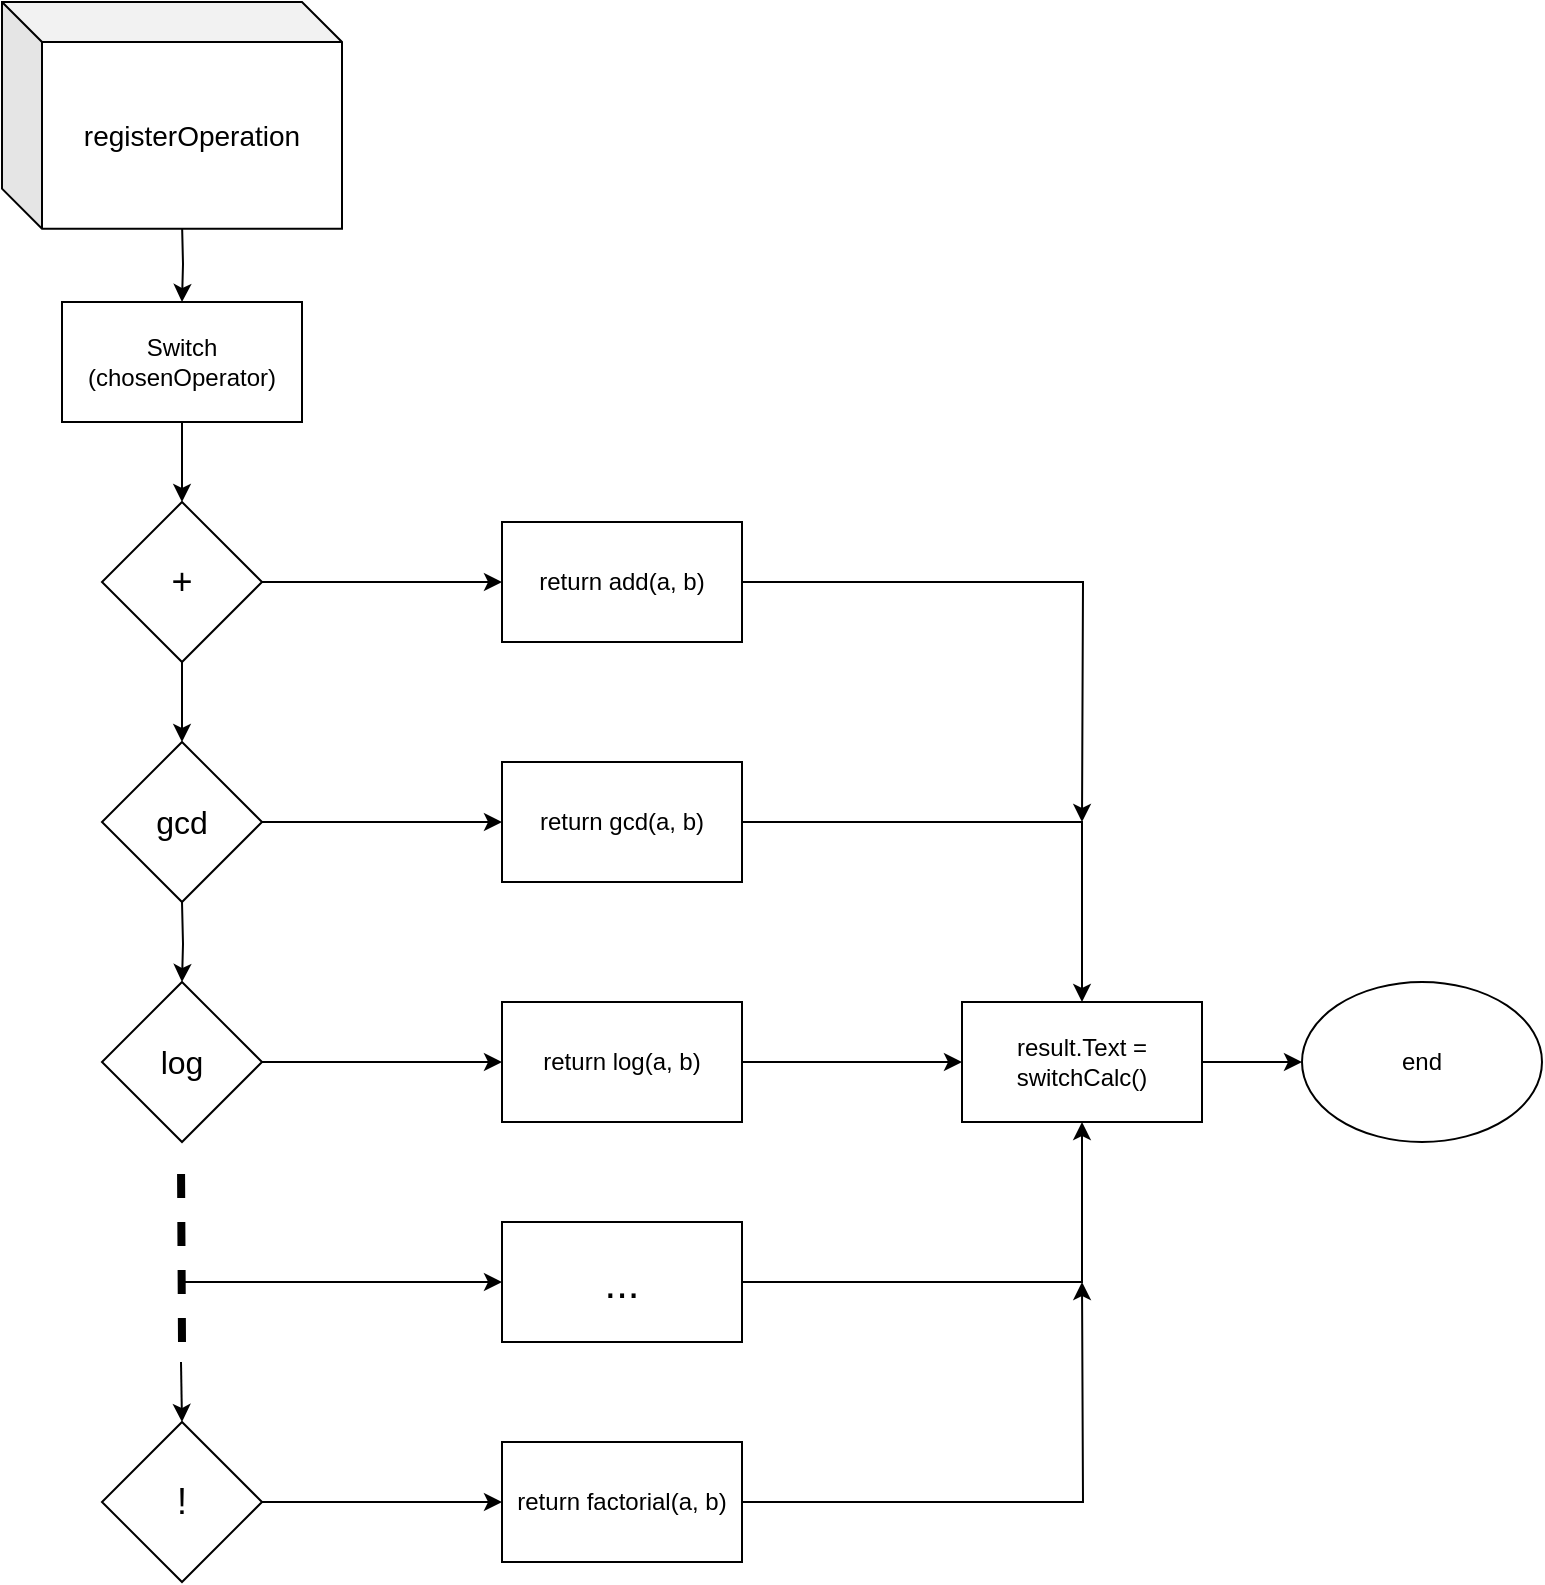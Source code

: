 <mxfile version="14.4.3" type="device"><diagram id="7WCl9esAc6OnONaXHaSA" name="Page-1"><mxGraphModel dx="852" dy="495" grid="1" gridSize="10" guides="1" tooltips="1" connect="1" arrows="1" fold="1" page="1" pageScale="1" pageWidth="850" pageHeight="1100" math="0" shadow="0"><root><mxCell id="0"/><mxCell id="1" parent="0"/><mxCell id="6D-M6WFTJnfY36C0lrIw-3" style="edgeStyle=orthogonalEdgeStyle;rounded=0;orthogonalLoop=1;jettySize=auto;html=1;exitX=0.5;exitY=1;exitDx=0;exitDy=0;entryX=0.5;entryY=0;entryDx=0;entryDy=0;" parent="1" target="6D-M6WFTJnfY36C0lrIw-2" edge="1"><mxGeometry relative="1" as="geometry"><mxPoint x="400" y="120" as="sourcePoint"/></mxGeometry></mxCell><mxCell id="6D-M6WFTJnfY36C0lrIw-4" style="edgeStyle=orthogonalEdgeStyle;rounded=0;orthogonalLoop=1;jettySize=auto;html=1;exitX=0.5;exitY=1;exitDx=0;exitDy=0;entryX=0.5;entryY=0;entryDx=0;entryDy=0;" parent="1" source="6D-M6WFTJnfY36C0lrIw-2" target="6D-M6WFTJnfY36C0lrIw-5" edge="1"><mxGeometry relative="1" as="geometry"><mxPoint x="400" y="250" as="targetPoint"/></mxGeometry></mxCell><mxCell id="6D-M6WFTJnfY36C0lrIw-2" value="Switch (chosenOperator)" style="rounded=0;whiteSpace=wrap;html=1;" parent="1" vertex="1"><mxGeometry x="340" y="160" width="120" height="60" as="geometry"/></mxCell><mxCell id="6D-M6WFTJnfY36C0lrIw-6" style="edgeStyle=orthogonalEdgeStyle;rounded=0;orthogonalLoop=1;jettySize=auto;html=1;exitX=0.5;exitY=1;exitDx=0;exitDy=0;entryX=0.5;entryY=0;entryDx=0;entryDy=0;" parent="1" source="6D-M6WFTJnfY36C0lrIw-5" target="6D-M6WFTJnfY36C0lrIw-7" edge="1"><mxGeometry relative="1" as="geometry"><mxPoint x="400" y="370" as="targetPoint"/></mxGeometry></mxCell><mxCell id="6D-M6WFTJnfY36C0lrIw-29" style="edgeStyle=orthogonalEdgeStyle;rounded=0;orthogonalLoop=1;jettySize=auto;html=1;exitX=1;exitY=0.5;exitDx=0;exitDy=0;entryX=0;entryY=0.5;entryDx=0;entryDy=0;strokeWidth=1;" parent="1" source="6D-M6WFTJnfY36C0lrIw-5" target="6D-M6WFTJnfY36C0lrIw-20" edge="1"><mxGeometry relative="1" as="geometry"/></mxCell><mxCell id="6D-M6WFTJnfY36C0lrIw-5" value="&lt;font style=&quot;font-size: 18px&quot;&gt;+&lt;/font&gt;" style="rhombus;whiteSpace=wrap;html=1;" parent="1" vertex="1"><mxGeometry x="360" y="260" width="80" height="80" as="geometry"/></mxCell><mxCell id="6D-M6WFTJnfY36C0lrIw-28" style="edgeStyle=orthogonalEdgeStyle;rounded=0;orthogonalLoop=1;jettySize=auto;html=1;exitX=1;exitY=0.5;exitDx=0;exitDy=0;entryX=0;entryY=0.5;entryDx=0;entryDy=0;strokeWidth=1;" parent="1" source="6D-M6WFTJnfY36C0lrIw-7" target="6D-M6WFTJnfY36C0lrIw-21" edge="1"><mxGeometry relative="1" as="geometry"/></mxCell><mxCell id="6D-M6WFTJnfY36C0lrIw-7" value="&lt;font style=&quot;font-size: 16px&quot;&gt;gcd&lt;/font&gt;" style="rhombus;whiteSpace=wrap;html=1;" parent="1" vertex="1"><mxGeometry x="360" y="380" width="80" height="80" as="geometry"/></mxCell><mxCell id="6D-M6WFTJnfY36C0lrIw-8" style="edgeStyle=orthogonalEdgeStyle;rounded=0;orthogonalLoop=1;jettySize=auto;html=1;exitX=0.5;exitY=1;exitDx=0;exitDy=0;entryX=0.5;entryY=0;entryDx=0;entryDy=0;" parent="1" target="6D-M6WFTJnfY36C0lrIw-9" edge="1"><mxGeometry relative="1" as="geometry"><mxPoint x="400" y="490" as="targetPoint"/><mxPoint x="400" y="460" as="sourcePoint"/></mxGeometry></mxCell><mxCell id="6D-M6WFTJnfY36C0lrIw-27" style="edgeStyle=orthogonalEdgeStyle;rounded=0;orthogonalLoop=1;jettySize=auto;html=1;exitX=1;exitY=0.5;exitDx=0;exitDy=0;strokeWidth=1;" parent="1" source="6D-M6WFTJnfY36C0lrIw-9" target="6D-M6WFTJnfY36C0lrIw-22" edge="1"><mxGeometry relative="1" as="geometry"/></mxCell><mxCell id="6D-M6WFTJnfY36C0lrIw-9" value="&lt;font style=&quot;font-size: 16px&quot;&gt;log&lt;/font&gt;" style="rhombus;whiteSpace=wrap;html=1;" parent="1" vertex="1"><mxGeometry x="360" y="500" width="80" height="80" as="geometry"/></mxCell><mxCell id="6D-M6WFTJnfY36C0lrIw-26" style="edgeStyle=orthogonalEdgeStyle;rounded=0;orthogonalLoop=1;jettySize=auto;html=1;exitX=0.5;exitY=0;exitDx=0;exitDy=0;entryX=0;entryY=0.5;entryDx=0;entryDy=0;strokeWidth=1;" parent="1" source="6D-M6WFTJnfY36C0lrIw-11" target="6D-M6WFTJnfY36C0lrIw-23" edge="1"><mxGeometry relative="1" as="geometry"/></mxCell><mxCell id="6D-M6WFTJnfY36C0lrIw-11" value="&lt;font style=&quot;font-size: 18px&quot;&gt;!&lt;/font&gt;" style="rhombus;whiteSpace=wrap;html=1;direction=south;" parent="1" vertex="1"><mxGeometry x="360" y="720" width="80" height="80" as="geometry"/></mxCell><mxCell id="6D-M6WFTJnfY36C0lrIw-18" value="" style="endArrow=none;dashed=1;html=1;strokeWidth=4;" parent="1" edge="1"><mxGeometry width="50" height="50" relative="1" as="geometry"><mxPoint x="400" y="680" as="sourcePoint"/><mxPoint x="399.5" y="590" as="targetPoint"/></mxGeometry></mxCell><mxCell id="6D-M6WFTJnfY36C0lrIw-19" value="" style="endArrow=classic;html=1;strokeWidth=1;" parent="1" edge="1"><mxGeometry width="50" height="50" relative="1" as="geometry"><mxPoint x="399.5" y="690" as="sourcePoint"/><mxPoint x="400" y="720" as="targetPoint"/></mxGeometry></mxCell><mxCell id="6D-M6WFTJnfY36C0lrIw-35" style="edgeStyle=orthogonalEdgeStyle;rounded=0;orthogonalLoop=1;jettySize=auto;html=1;exitX=1;exitY=0.5;exitDx=0;exitDy=0;strokeWidth=1;" parent="1" source="6D-M6WFTJnfY36C0lrIw-20" edge="1"><mxGeometry relative="1" as="geometry"><mxPoint x="850" y="420" as="targetPoint"/></mxGeometry></mxCell><mxCell id="6D-M6WFTJnfY36C0lrIw-20" value="return add(a, b)" style="rounded=0;whiteSpace=wrap;html=1;" parent="1" vertex="1"><mxGeometry x="560" y="270" width="120" height="60" as="geometry"/></mxCell><mxCell id="6D-M6WFTJnfY36C0lrIw-34" style="edgeStyle=orthogonalEdgeStyle;rounded=0;orthogonalLoop=1;jettySize=auto;html=1;exitX=1;exitY=0.5;exitDx=0;exitDy=0;entryX=0.5;entryY=0;entryDx=0;entryDy=0;strokeWidth=1;" parent="1" source="6D-M6WFTJnfY36C0lrIw-21" target="6D-M6WFTJnfY36C0lrIw-30" edge="1"><mxGeometry relative="1" as="geometry"/></mxCell><mxCell id="6D-M6WFTJnfY36C0lrIw-21" value="return gcd(a, b)" style="rounded=0;whiteSpace=wrap;html=1;" parent="1" vertex="1"><mxGeometry x="560" y="390" width="120" height="60" as="geometry"/></mxCell><mxCell id="6D-M6WFTJnfY36C0lrIw-31" style="edgeStyle=orthogonalEdgeStyle;rounded=0;orthogonalLoop=1;jettySize=auto;html=1;exitX=1;exitY=0.5;exitDx=0;exitDy=0;entryX=0;entryY=0.5;entryDx=0;entryDy=0;strokeWidth=1;" parent="1" source="6D-M6WFTJnfY36C0lrIw-22" target="6D-M6WFTJnfY36C0lrIw-30" edge="1"><mxGeometry relative="1" as="geometry"/></mxCell><mxCell id="6D-M6WFTJnfY36C0lrIw-22" value="return log(a, b)" style="rounded=0;whiteSpace=wrap;html=1;" parent="1" vertex="1"><mxGeometry x="560" y="510" width="120" height="60" as="geometry"/></mxCell><mxCell id="6D-M6WFTJnfY36C0lrIw-33" style="edgeStyle=orthogonalEdgeStyle;rounded=0;orthogonalLoop=1;jettySize=auto;html=1;exitX=1;exitY=0.5;exitDx=0;exitDy=0;strokeWidth=1;" parent="1" source="6D-M6WFTJnfY36C0lrIw-23" edge="1"><mxGeometry relative="1" as="geometry"><mxPoint x="850" y="650" as="targetPoint"/></mxGeometry></mxCell><mxCell id="6D-M6WFTJnfY36C0lrIw-23" value="return factorial(a, b)" style="rounded=0;whiteSpace=wrap;html=1;" parent="1" vertex="1"><mxGeometry x="560" y="730" width="120" height="60" as="geometry"/></mxCell><mxCell id="6D-M6WFTJnfY36C0lrIw-32" style="edgeStyle=orthogonalEdgeStyle;rounded=0;orthogonalLoop=1;jettySize=auto;html=1;exitX=1;exitY=0.5;exitDx=0;exitDy=0;entryX=0.5;entryY=1;entryDx=0;entryDy=0;strokeWidth=1;" parent="1" source="6D-M6WFTJnfY36C0lrIw-24" target="6D-M6WFTJnfY36C0lrIw-30" edge="1"><mxGeometry relative="1" as="geometry"/></mxCell><mxCell id="6D-M6WFTJnfY36C0lrIw-24" value="&lt;font style=&quot;font-size: 21px&quot;&gt;...&lt;/font&gt;" style="rounded=0;whiteSpace=wrap;html=1;" parent="1" vertex="1"><mxGeometry x="560" y="620" width="120" height="60" as="geometry"/></mxCell><mxCell id="6D-M6WFTJnfY36C0lrIw-25" value="" style="endArrow=classic;html=1;strokeWidth=1;entryX=0;entryY=0.5;entryDx=0;entryDy=0;" parent="1" target="6D-M6WFTJnfY36C0lrIw-24" edge="1"><mxGeometry width="50" height="50" relative="1" as="geometry"><mxPoint x="400" y="650" as="sourcePoint"/><mxPoint x="290" y="630" as="targetPoint"/></mxGeometry></mxCell><mxCell id="6D-M6WFTJnfY36C0lrIw-36" style="edgeStyle=orthogonalEdgeStyle;rounded=0;orthogonalLoop=1;jettySize=auto;html=1;exitX=1;exitY=0.5;exitDx=0;exitDy=0;strokeWidth=1;" parent="1" source="6D-M6WFTJnfY36C0lrIw-30" edge="1"><mxGeometry relative="1" as="geometry"><mxPoint x="960" y="540" as="targetPoint"/></mxGeometry></mxCell><mxCell id="6D-M6WFTJnfY36C0lrIw-30" value="result.Text = switchCalc()" style="rounded=0;whiteSpace=wrap;html=1;" parent="1" vertex="1"><mxGeometry x="790" y="510" width="120" height="60" as="geometry"/></mxCell><mxCell id="6D-M6WFTJnfY36C0lrIw-37" value="end" style="ellipse;whiteSpace=wrap;html=1;" parent="1" vertex="1"><mxGeometry x="960" y="500" width="120" height="80" as="geometry"/></mxCell><mxCell id="EXPohHQWbllJPwO1W_zL-1" value="&lt;font style=&quot;font-size: 14px&quot;&gt;registerOperation&lt;/font&gt;" style="shape=cube;whiteSpace=wrap;html=1;boundedLbl=1;backgroundOutline=1;darkOpacity=0.05;darkOpacity2=0.1;" parent="1" vertex="1"><mxGeometry x="310" y="10" width="170" height="113.33" as="geometry"/></mxCell></root></mxGraphModel></diagram></mxfile>